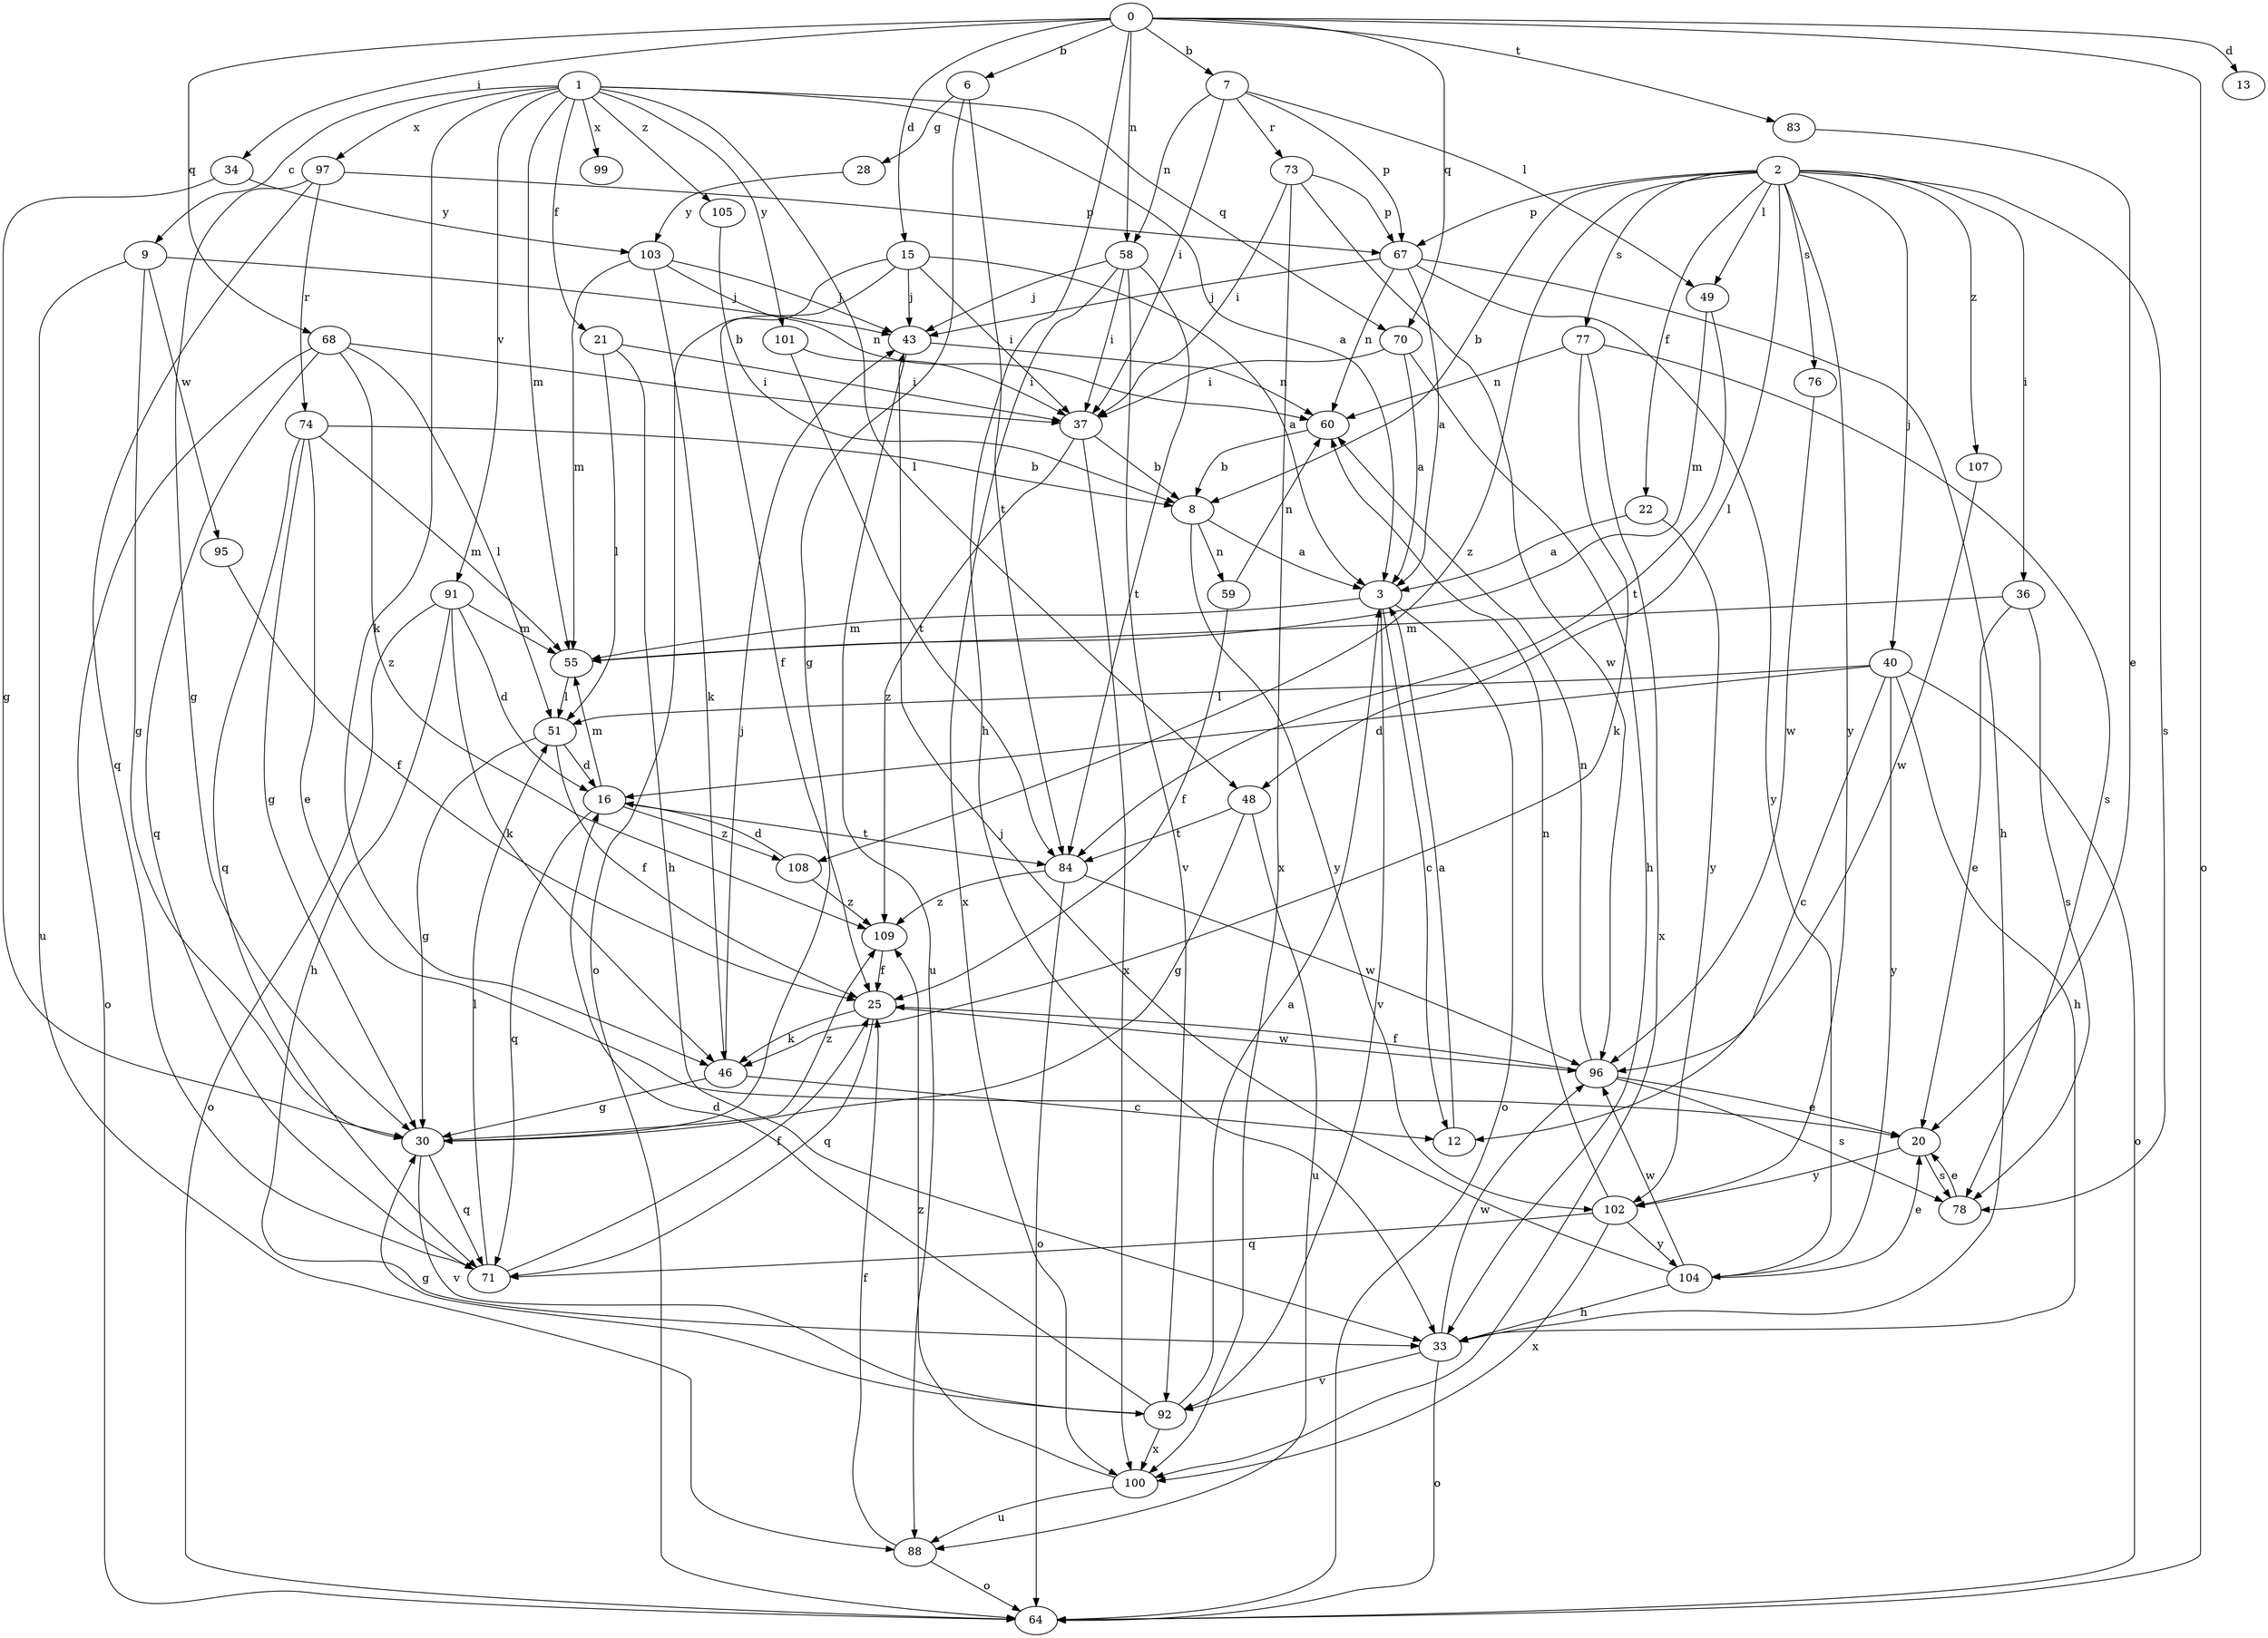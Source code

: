strict digraph  {
0;
1;
2;
3;
6;
7;
8;
9;
12;
13;
15;
16;
20;
21;
22;
25;
28;
30;
33;
34;
36;
37;
40;
43;
46;
48;
49;
51;
55;
58;
59;
60;
64;
67;
68;
70;
71;
73;
74;
76;
77;
78;
83;
84;
88;
91;
92;
95;
96;
97;
99;
100;
101;
102;
103;
104;
105;
107;
108;
109;
0 -> 6  [label=b];
0 -> 7  [label=b];
0 -> 13  [label=d];
0 -> 15  [label=d];
0 -> 33  [label=h];
0 -> 34  [label=i];
0 -> 58  [label=n];
0 -> 64  [label=o];
0 -> 68  [label=q];
0 -> 70  [label=q];
0 -> 83  [label=t];
1 -> 3  [label=a];
1 -> 9  [label=c];
1 -> 21  [label=f];
1 -> 46  [label=k];
1 -> 48  [label=l];
1 -> 55  [label=m];
1 -> 70  [label=q];
1 -> 91  [label=v];
1 -> 97  [label=x];
1 -> 99  [label=x];
1 -> 101  [label=y];
1 -> 105  [label=z];
2 -> 8  [label=b];
2 -> 22  [label=f];
2 -> 36  [label=i];
2 -> 40  [label=j];
2 -> 48  [label=l];
2 -> 49  [label=l];
2 -> 67  [label=p];
2 -> 76  [label=s];
2 -> 77  [label=s];
2 -> 78  [label=s];
2 -> 102  [label=y];
2 -> 107  [label=z];
2 -> 108  [label=z];
3 -> 12  [label=c];
3 -> 55  [label=m];
3 -> 64  [label=o];
3 -> 92  [label=v];
6 -> 28  [label=g];
6 -> 30  [label=g];
6 -> 84  [label=t];
7 -> 37  [label=i];
7 -> 49  [label=l];
7 -> 58  [label=n];
7 -> 67  [label=p];
7 -> 73  [label=r];
8 -> 3  [label=a];
8 -> 59  [label=n];
8 -> 102  [label=y];
9 -> 30  [label=g];
9 -> 43  [label=j];
9 -> 88  [label=u];
9 -> 95  [label=w];
12 -> 3  [label=a];
15 -> 3  [label=a];
15 -> 25  [label=f];
15 -> 37  [label=i];
15 -> 43  [label=j];
15 -> 64  [label=o];
16 -> 55  [label=m];
16 -> 71  [label=q];
16 -> 84  [label=t];
16 -> 108  [label=z];
20 -> 78  [label=s];
20 -> 102  [label=y];
21 -> 33  [label=h];
21 -> 37  [label=i];
21 -> 51  [label=l];
22 -> 3  [label=a];
22 -> 102  [label=y];
25 -> 46  [label=k];
25 -> 71  [label=q];
25 -> 96  [label=w];
28 -> 103  [label=y];
30 -> 71  [label=q];
30 -> 92  [label=v];
30 -> 109  [label=z];
33 -> 64  [label=o];
33 -> 92  [label=v];
33 -> 96  [label=w];
34 -> 30  [label=g];
34 -> 103  [label=y];
36 -> 20  [label=e];
36 -> 55  [label=m];
36 -> 78  [label=s];
37 -> 8  [label=b];
37 -> 100  [label=x];
37 -> 109  [label=z];
40 -> 12  [label=c];
40 -> 16  [label=d];
40 -> 33  [label=h];
40 -> 51  [label=l];
40 -> 64  [label=o];
40 -> 104  [label=y];
43 -> 60  [label=n];
43 -> 88  [label=u];
46 -> 12  [label=c];
46 -> 30  [label=g];
46 -> 43  [label=j];
48 -> 30  [label=g];
48 -> 84  [label=t];
48 -> 88  [label=u];
49 -> 55  [label=m];
49 -> 84  [label=t];
51 -> 16  [label=d];
51 -> 25  [label=f];
51 -> 30  [label=g];
55 -> 51  [label=l];
58 -> 37  [label=i];
58 -> 43  [label=j];
58 -> 84  [label=t];
58 -> 92  [label=v];
58 -> 100  [label=x];
59 -> 25  [label=f];
59 -> 60  [label=n];
60 -> 8  [label=b];
67 -> 3  [label=a];
67 -> 33  [label=h];
67 -> 43  [label=j];
67 -> 60  [label=n];
67 -> 104  [label=y];
68 -> 37  [label=i];
68 -> 51  [label=l];
68 -> 64  [label=o];
68 -> 71  [label=q];
68 -> 109  [label=z];
70 -> 3  [label=a];
70 -> 33  [label=h];
70 -> 37  [label=i];
71 -> 25  [label=f];
71 -> 51  [label=l];
73 -> 37  [label=i];
73 -> 67  [label=p];
73 -> 96  [label=w];
73 -> 100  [label=x];
74 -> 8  [label=b];
74 -> 20  [label=e];
74 -> 30  [label=g];
74 -> 55  [label=m];
74 -> 71  [label=q];
76 -> 96  [label=w];
77 -> 46  [label=k];
77 -> 60  [label=n];
77 -> 78  [label=s];
77 -> 100  [label=x];
78 -> 20  [label=e];
83 -> 20  [label=e];
84 -> 64  [label=o];
84 -> 96  [label=w];
84 -> 109  [label=z];
88 -> 25  [label=f];
88 -> 64  [label=o];
91 -> 16  [label=d];
91 -> 33  [label=h];
91 -> 46  [label=k];
91 -> 55  [label=m];
91 -> 64  [label=o];
92 -> 3  [label=a];
92 -> 16  [label=d];
92 -> 30  [label=g];
92 -> 100  [label=x];
95 -> 25  [label=f];
96 -> 20  [label=e];
96 -> 25  [label=f];
96 -> 60  [label=n];
96 -> 78  [label=s];
97 -> 30  [label=g];
97 -> 67  [label=p];
97 -> 71  [label=q];
97 -> 74  [label=r];
100 -> 88  [label=u];
100 -> 109  [label=z];
101 -> 37  [label=i];
101 -> 84  [label=t];
102 -> 60  [label=n];
102 -> 71  [label=q];
102 -> 100  [label=x];
102 -> 104  [label=y];
103 -> 43  [label=j];
103 -> 46  [label=k];
103 -> 55  [label=m];
103 -> 60  [label=n];
104 -> 20  [label=e];
104 -> 33  [label=h];
104 -> 43  [label=j];
104 -> 96  [label=w];
105 -> 8  [label=b];
107 -> 96  [label=w];
108 -> 16  [label=d];
108 -> 109  [label=z];
109 -> 25  [label=f];
}
